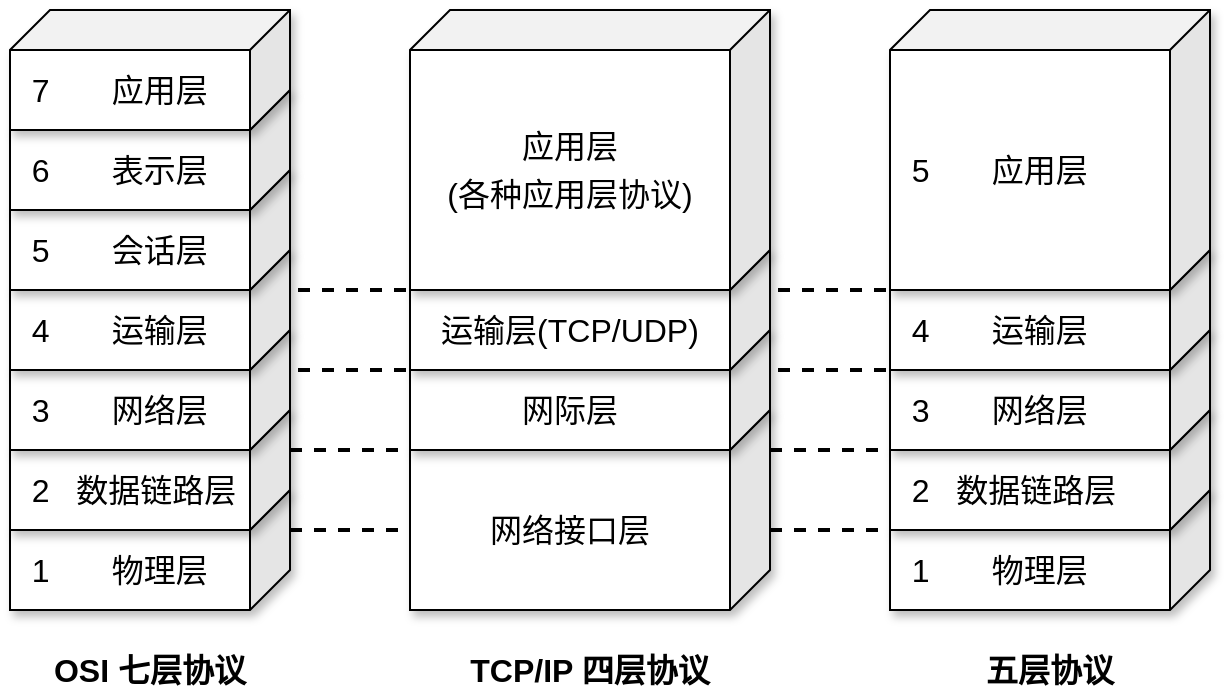<mxfile version="13.6.5">
    <diagram id="Fn4Ffduz90RVL-SmTgP7" name="第 1 页">
        <mxGraphModel dx="493" dy="646" grid="1" gridSize="10" guides="1" tooltips="1" connect="1" arrows="1" fold="1" page="1" pageScale="1" pageWidth="1200" pageHeight="1600" math="0" shadow="0">
            <root>
                <mxCell id="0"/>
                <mxCell id="57" value="虚线" style="" parent="0"/>
                <mxCell id="55" value="" style="endArrow=none;dashed=1;html=1;fontSize=16;strokeWidth=2;entryX=1;entryY=1;entryDx=0;entryDy=0;entryPerimeter=0;exitX=0;exitY=0;exitDx=20;exitDy=60;exitPerimeter=0;" edge="1" parent="57" source="33" target="54">
                    <mxGeometry width="50" height="50" relative="1" as="geometry">
                        <mxPoint x="360" y="330" as="sourcePoint"/>
                        <mxPoint x="410" y="280" as="targetPoint"/>
                    </mxGeometry>
                </mxCell>
                <mxCell id="58" value="" style="endArrow=none;dashed=1;html=1;fontSize=16;strokeWidth=2;entryX=1;entryY=1;entryDx=0;entryDy=0;entryPerimeter=0;exitX=0;exitY=0;exitDx=20;exitDy=60;exitPerimeter=0;" edge="1" parent="57">
                    <mxGeometry width="50" height="50" relative="1" as="geometry">
                        <mxPoint x="200" y="360.0" as="sourcePoint"/>
                        <mxPoint x="520" y="360.0" as="targetPoint"/>
                    </mxGeometry>
                </mxCell>
                <mxCell id="59" value="" style="endArrow=none;dashed=1;html=1;fontSize=16;strokeWidth=2;entryX=1;entryY=1;entryDx=0;entryDy=0;entryPerimeter=0;exitX=0;exitY=0;exitDx=20;exitDy=60;exitPerimeter=0;" edge="1" parent="57">
                    <mxGeometry width="50" height="50" relative="1" as="geometry">
                        <mxPoint x="220" y="400.0" as="sourcePoint"/>
                        <mxPoint x="540" y="400.0" as="targetPoint"/>
                    </mxGeometry>
                </mxCell>
                <mxCell id="60" value="" style="endArrow=none;dashed=1;html=1;fontSize=16;strokeWidth=2;entryX=1;entryY=1;entryDx=0;entryDy=0;entryPerimeter=0;exitX=0;exitY=0;exitDx=20;exitDy=60;exitPerimeter=0;" edge="1" parent="57">
                    <mxGeometry width="50" height="50" relative="1" as="geometry">
                        <mxPoint x="220" y="440" as="sourcePoint"/>
                        <mxPoint x="540" y="440" as="targetPoint"/>
                    </mxGeometry>
                </mxCell>
                <mxCell id="1" parent="0"/>
                <mxCell id="23" value="&lt;font style=&quot;font-size: 16px&quot;&gt;&amp;nbsp; 1&amp;nbsp; &amp;nbsp; &amp;nbsp; &amp;nbsp;物理层&lt;/font&gt;" style="shape=cube;whiteSpace=wrap;html=1;boundedLbl=1;backgroundOutline=1;darkOpacity=0.05;darkOpacity2=0.1;size=20;flipV=0;flipH=1;shadow=1;sketch=0;align=left;" vertex="1" parent="1">
                    <mxGeometry x="80" y="420" width="140" height="60" as="geometry"/>
                </mxCell>
                <mxCell id="30" value="&lt;font style=&quot;font-size: 16px&quot;&gt;&amp;nbsp; 2&amp;nbsp; &amp;nbsp;数据链路层&lt;/font&gt;" style="shape=cube;whiteSpace=wrap;html=1;boundedLbl=1;backgroundOutline=1;darkOpacity=0.05;darkOpacity2=0.1;size=20;flipV=0;flipH=1;shadow=1;sketch=0;align=left;" vertex="1" parent="1">
                    <mxGeometry x="80" y="380" width="140" height="60" as="geometry"/>
                </mxCell>
                <mxCell id="31" value="&lt;font style=&quot;font-size: 16px&quot;&gt;&amp;nbsp; 3&amp;nbsp; &amp;nbsp; &amp;nbsp; &amp;nbsp;网络层&lt;/font&gt;" style="shape=cube;whiteSpace=wrap;html=1;boundedLbl=1;backgroundOutline=1;darkOpacity=0.05;darkOpacity2=0.1;size=20;flipV=0;flipH=1;shadow=1;sketch=0;align=left;" vertex="1" parent="1">
                    <mxGeometry x="80" y="340" width="140" height="60" as="geometry"/>
                </mxCell>
                <mxCell id="32" value="&lt;font style=&quot;font-size: 16px&quot;&gt;&amp;nbsp; 4&amp;nbsp; &amp;nbsp; &amp;nbsp; &amp;nbsp;运输层&lt;/font&gt;" style="shape=cube;whiteSpace=wrap;html=1;boundedLbl=1;backgroundOutline=1;darkOpacity=0.05;darkOpacity2=0.1;size=20;flipV=0;flipH=1;shadow=1;sketch=0;align=left;" vertex="1" parent="1">
                    <mxGeometry x="80" y="300" width="140" height="60" as="geometry"/>
                </mxCell>
                <mxCell id="33" value="&lt;font style=&quot;font-size: 16px&quot;&gt;&amp;nbsp; 5&amp;nbsp; &amp;nbsp; &amp;nbsp; &amp;nbsp;会话层&lt;/font&gt;" style="shape=cube;whiteSpace=wrap;html=1;boundedLbl=1;backgroundOutline=1;darkOpacity=0.05;darkOpacity2=0.1;size=20;flipV=0;flipH=1;shadow=1;sketch=0;align=left;" vertex="1" parent="1">
                    <mxGeometry x="80" y="260" width="140" height="60" as="geometry"/>
                </mxCell>
                <mxCell id="34" value="&lt;font style=&quot;font-size: 16px&quot;&gt;&amp;nbsp; 6&amp;nbsp; &amp;nbsp; &amp;nbsp; &amp;nbsp;表示层&lt;/font&gt;" style="shape=cube;whiteSpace=wrap;html=1;boundedLbl=1;backgroundOutline=1;darkOpacity=0.05;darkOpacity2=0.1;size=20;flipV=0;flipH=1;shadow=1;sketch=0;align=left;" vertex="1" parent="1">
                    <mxGeometry x="80" y="220" width="140" height="60" as="geometry"/>
                </mxCell>
                <mxCell id="35" value="&lt;font style=&quot;font-size: 16px&quot;&gt;&amp;nbsp; 7&amp;nbsp; &amp;nbsp; &amp;nbsp; &amp;nbsp;应用层&lt;/font&gt;" style="shape=cube;whiteSpace=wrap;html=1;boundedLbl=1;backgroundOutline=1;darkOpacity=0.05;darkOpacity2=0.1;size=20;flipV=0;flipH=1;shadow=1;sketch=0;align=left;" vertex="1" parent="1">
                    <mxGeometry x="80" y="180" width="140" height="60" as="geometry"/>
                </mxCell>
                <mxCell id="36" value="&lt;font style=&quot;font-size: 16px&quot;&gt;网络接口层&lt;/font&gt;" style="shape=cube;whiteSpace=wrap;html=1;boundedLbl=1;backgroundOutline=1;darkOpacity=0.05;darkOpacity2=0.1;size=20;flipV=0;flipH=1;shadow=1;sketch=0;align=center;" vertex="1" parent="1">
                    <mxGeometry x="280" y="380" width="180" height="100" as="geometry"/>
                </mxCell>
                <mxCell id="38" value="&lt;font style=&quot;font-size: 16px&quot;&gt;网际层&lt;/font&gt;" style="shape=cube;whiteSpace=wrap;html=1;boundedLbl=1;backgroundOutline=1;darkOpacity=0.05;darkOpacity2=0.1;size=20;flipV=0;flipH=1;shadow=1;sketch=0;align=center;" vertex="1" parent="1">
                    <mxGeometry x="280" y="340" width="180" height="60" as="geometry"/>
                </mxCell>
                <mxCell id="39" value="&lt;font style=&quot;font-size: 16px&quot;&gt;运输层(TCP/UDP)&lt;/font&gt;" style="shape=cube;whiteSpace=wrap;html=1;boundedLbl=1;backgroundOutline=1;darkOpacity=0.05;darkOpacity2=0.1;size=20;flipV=0;flipH=1;shadow=1;sketch=0;align=center;" vertex="1" parent="1">
                    <mxGeometry x="280" y="300" width="180" height="60" as="geometry"/>
                </mxCell>
                <mxCell id="42" value="&lt;font style=&quot;font-size: 16px ; line-height: 150%&quot;&gt;应用层&lt;br&gt;(各种应用层协议)&lt;br&gt;&lt;/font&gt;" style="shape=cube;whiteSpace=wrap;html=1;boundedLbl=1;backgroundOutline=1;darkOpacity=0.05;darkOpacity2=0.1;size=20;flipV=0;flipH=1;shadow=1;sketch=0;align=center;" vertex="1" parent="1">
                    <mxGeometry x="280" y="180" width="180" height="140" as="geometry"/>
                </mxCell>
                <mxCell id="43" value="&lt;font style=&quot;font-size: 16px&quot;&gt;&amp;nbsp; 1&amp;nbsp; &amp;nbsp; &amp;nbsp; &amp;nbsp;物理层&lt;/font&gt;" style="shape=cube;whiteSpace=wrap;html=1;boundedLbl=1;backgroundOutline=1;darkOpacity=0.05;darkOpacity2=0.1;size=20;flipV=0;flipH=1;shadow=1;sketch=0;align=left;" vertex="1" parent="1">
                    <mxGeometry x="520" y="420" width="160" height="60" as="geometry"/>
                </mxCell>
                <mxCell id="44" value="&lt;font style=&quot;font-size: 16px&quot;&gt;&amp;nbsp; 2&amp;nbsp; &amp;nbsp;数据链路层&lt;/font&gt;" style="shape=cube;whiteSpace=wrap;html=1;boundedLbl=1;backgroundOutline=1;darkOpacity=0.05;darkOpacity2=0.1;size=20;flipV=0;flipH=1;shadow=1;sketch=0;align=left;" vertex="1" parent="1">
                    <mxGeometry x="520" y="380" width="160" height="60" as="geometry"/>
                </mxCell>
                <mxCell id="45" value="&lt;font style=&quot;font-size: 16px&quot;&gt;&amp;nbsp; 3&amp;nbsp; &amp;nbsp; &amp;nbsp; &amp;nbsp;网络层&lt;/font&gt;" style="shape=cube;whiteSpace=wrap;html=1;boundedLbl=1;backgroundOutline=1;darkOpacity=0.05;darkOpacity2=0.1;size=20;flipV=0;flipH=1;shadow=1;sketch=0;align=left;" vertex="1" parent="1">
                    <mxGeometry x="520" y="340" width="160" height="60" as="geometry"/>
                </mxCell>
                <mxCell id="50" value="&lt;b&gt;OSI 七层协议&lt;/b&gt;" style="text;html=1;strokeColor=none;fillColor=none;align=center;verticalAlign=middle;whiteSpace=wrap;rounded=0;shadow=0;sketch=0;fontSize=16;" vertex="1" parent="1">
                    <mxGeometry x="80" y="500" width="140" height="20" as="geometry"/>
                </mxCell>
                <mxCell id="51" value="&lt;b&gt;TCP/IP 四层协议&lt;/b&gt;" style="text;html=1;strokeColor=none;fillColor=none;align=center;verticalAlign=middle;whiteSpace=wrap;rounded=0;shadow=0;sketch=0;fontSize=16;" vertex="1" parent="1">
                    <mxGeometry x="280" y="500" width="180" height="20" as="geometry"/>
                </mxCell>
                <mxCell id="52" value="&lt;b&gt;五层协议&lt;/b&gt;" style="text;html=1;strokeColor=none;fillColor=none;align=center;verticalAlign=middle;whiteSpace=wrap;rounded=0;shadow=0;sketch=0;fontSize=16;" vertex="1" parent="1">
                    <mxGeometry x="520" y="500" width="160" height="20" as="geometry"/>
                </mxCell>
                <mxCell id="53" value="&lt;font style=&quot;font-size: 16px&quot;&gt;&amp;nbsp; 4&amp;nbsp; &amp;nbsp; &amp;nbsp; &amp;nbsp;运输层&lt;/font&gt;" style="shape=cube;whiteSpace=wrap;html=1;boundedLbl=1;backgroundOutline=1;darkOpacity=0.05;darkOpacity2=0.1;size=20;flipV=0;flipH=1;shadow=1;sketch=0;align=left;" vertex="1" parent="1">
                    <mxGeometry x="520" y="300" width="160" height="60" as="geometry"/>
                </mxCell>
                <mxCell id="54" value="&lt;font style=&quot;font-size: 16px&quot;&gt;&amp;nbsp; 5&amp;nbsp; &amp;nbsp; &amp;nbsp; &amp;nbsp;应用层&lt;/font&gt;" style="shape=cube;whiteSpace=wrap;html=1;boundedLbl=1;backgroundOutline=1;darkOpacity=0.05;darkOpacity2=0.1;size=20;flipV=0;flipH=1;shadow=1;sketch=0;align=left;" vertex="1" parent="1">
                    <mxGeometry x="520" y="180" width="160" height="140" as="geometry"/>
                </mxCell>
            </root>
        </mxGraphModel>
    </diagram>
</mxfile>